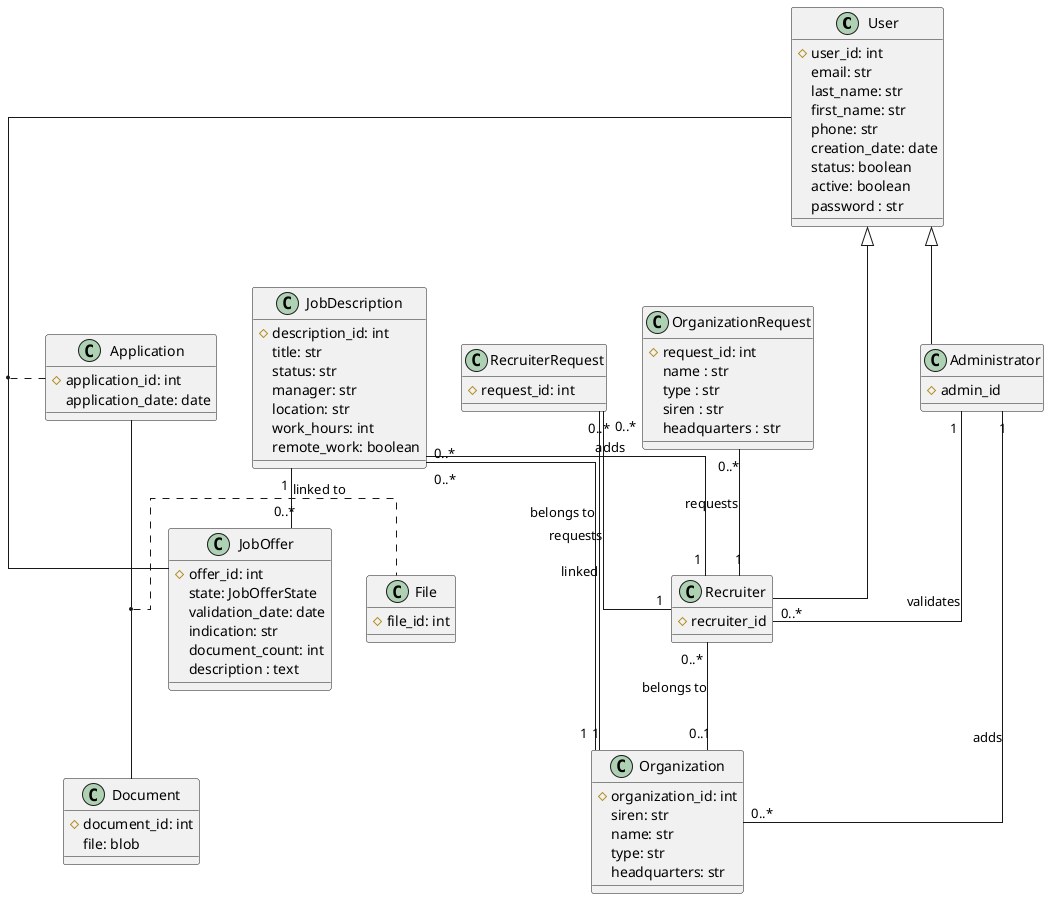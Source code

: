 @startuml
skinparam linetype ortho
skinparam shadowing false

class User {
    #user_id: int
    email: str
    last_name: str
    first_name: str
    phone: str
    creation_date: date
    status: boolean
    active: boolean
    password : str
}

class Administrator {
    #admin_id
}

class Recruiter {
    #recruiter_id
}


User <|-- Administrator
User <|-- Recruiter

class Organization {
    #organization_id: int
    siren: str
    name: str
    type: str
    headquarters: str
}


class JobDescription {
    #description_id: int
    title: str
    status: str
    manager: str
    location: str
    work_hours: int
    remote_work: boolean
}



class JobOffer {
    #offer_id: int
    state: JobOfferState
    validation_date: date
    indication: str
    document_count: int
    description : text
}


class Application {
    #application_id: int
    application_date: date
}

class Document {
    #document_id: int
    file: blob
}

class File {
    #file_id: int
}

class OrganizationRequest {
    #request_id: int
    name : str
    type : str
    siren : str
    headquarters : str
}

class RecruiterRequest {
    #request_id: int
}


Administrator  "1" --  "0..*" Recruiter : validates
Administrator "1" -- "0..*" Organization : adds
Recruiter "0..*" -- "0..1" Organization : belongs to

JobDescription "1" -- "0..*" JobOffer : linked to
JobDescription "0..*" -- "1" Organization : belongs to
JobDescription "0..*" -- "1" Recruiter : adds
OrganizationRequest "0..*" -- "1" Recruiter : requests
RecruiterRequest "0..*" -- "1" Recruiter : requests
RecruiterRequest "0..*" -- "1" Organization : linked


(User, JobOffer) .. Application
(Application, Document) .. File
@enduml